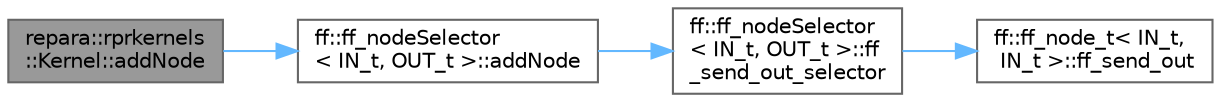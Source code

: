 digraph "repara::rprkernels::Kernel::addNode"
{
 // LATEX_PDF_SIZE
  bgcolor="transparent";
  edge [fontname=Helvetica,fontsize=10,labelfontname=Helvetica,labelfontsize=10];
  node [fontname=Helvetica,fontsize=10,shape=box,height=0.2,width=0.4];
  rankdir="LR";
  Node1 [id="Node000001",label="repara::rprkernels\l::Kernel::addNode",height=0.2,width=0.4,color="gray40", fillcolor="grey60", style="filled", fontcolor="black",tooltip=" "];
  Node1 -> Node2 [id="edge1_Node000001_Node000002",color="steelblue1",style="solid",tooltip=" "];
  Node2 [id="Node000002",label="ff::ff_nodeSelector\l\< IN_t, OUT_t \>::addNode",height=0.2,width=0.4,color="grey40", fillcolor="white", style="filled",URL="$classff_1_1ff__node_selector.html#afcf8fdae04cb3fd969a31e3787b5f9d9",tooltip=" "];
  Node2 -> Node3 [id="edge2_Node000002_Node000003",color="steelblue1",style="solid",tooltip=" "];
  Node3 [id="Node000003",label="ff::ff_nodeSelector\l\< IN_t, OUT_t \>::ff\l_send_out_selector",height=0.2,width=0.4,color="grey40", fillcolor="white", style="filled",URL="$classff_1_1ff__node_selector.html#a2ab387b89dead9e00e4a1f4b11f734b8",tooltip=" "];
  Node3 -> Node4 [id="edge3_Node000003_Node000004",color="steelblue1",style="solid",tooltip=" "];
  Node4 [id="Node000004",label="ff::ff_node_t\< IN_t,\l IN_t \>::ff_send_out",height=0.2,width=0.4,color="grey40", fillcolor="white", style="filled",URL="$structff_1_1ff__node__t.html#a66ddc4b89e7a2fd1b8d4a02c94eb9408",tooltip=" "];
}
